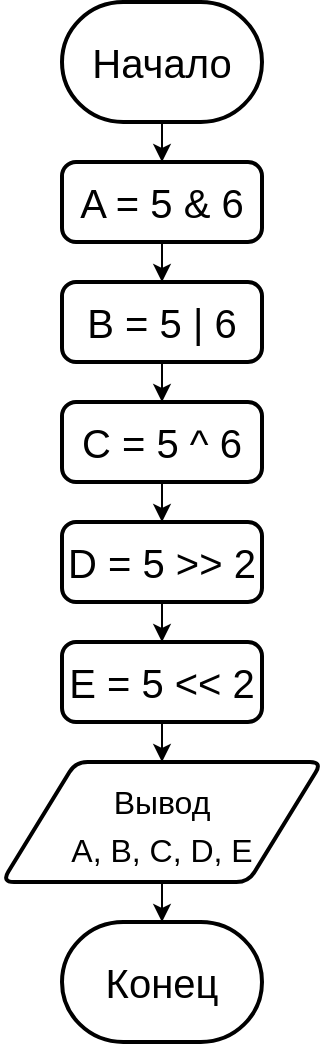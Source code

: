 <mxfile version="16.5.1" type="device"><diagram id="C5RBs43oDa-KdzZeNtuy" name="Page-1"><mxGraphModel dx="1038" dy="641" grid="1" gridSize="10" guides="1" tooltips="1" connect="1" arrows="1" fold="1" page="1" pageScale="1" pageWidth="827" pageHeight="1169" math="0" shadow="0"><root><mxCell id="WIyWlLk6GJQsqaUBKTNV-0"/><mxCell id="WIyWlLk6GJQsqaUBKTNV-1" parent="WIyWlLk6GJQsqaUBKTNV-0"/><mxCell id="5FSRWbrrC5H5Z-ie-0Nd-8" style="edgeStyle=orthogonalEdgeStyle;rounded=0;orthogonalLoop=1;jettySize=auto;html=1;exitX=0.5;exitY=1;exitDx=0;exitDy=0;exitPerimeter=0;entryX=0.5;entryY=0;entryDx=0;entryDy=0;fontSize=20;" edge="1" parent="WIyWlLk6GJQsqaUBKTNV-1" source="5FSRWbrrC5H5Z-ie-0Nd-0" target="5FSRWbrrC5H5Z-ie-0Nd-2"><mxGeometry relative="1" as="geometry"/></mxCell><mxCell id="5FSRWbrrC5H5Z-ie-0Nd-0" value="&lt;font style=&quot;font-size: 20px&quot;&gt;Начало&lt;/font&gt;" style="strokeWidth=2;html=1;shape=mxgraph.flowchart.terminator;whiteSpace=wrap;" vertex="1" parent="WIyWlLk6GJQsqaUBKTNV-1"><mxGeometry x="364" y="10" width="100" height="60" as="geometry"/></mxCell><mxCell id="5FSRWbrrC5H5Z-ie-0Nd-1" value="Конец" style="strokeWidth=2;html=1;shape=mxgraph.flowchart.terminator;whiteSpace=wrap;fontSize=20;" vertex="1" parent="WIyWlLk6GJQsqaUBKTNV-1"><mxGeometry x="364" y="470" width="100" height="60" as="geometry"/></mxCell><mxCell id="5FSRWbrrC5H5Z-ie-0Nd-9" style="edgeStyle=orthogonalEdgeStyle;rounded=0;orthogonalLoop=1;jettySize=auto;html=1;exitX=0.5;exitY=1;exitDx=0;exitDy=0;entryX=0.5;entryY=0;entryDx=0;entryDy=0;fontSize=20;" edge="1" parent="WIyWlLk6GJQsqaUBKTNV-1" source="5FSRWbrrC5H5Z-ie-0Nd-2" target="5FSRWbrrC5H5Z-ie-0Nd-3"><mxGeometry relative="1" as="geometry"/></mxCell><mxCell id="5FSRWbrrC5H5Z-ie-0Nd-2" value="A = 5 &amp;amp; 6" style="rounded=1;whiteSpace=wrap;html=1;absoluteArcSize=1;arcSize=14;strokeWidth=2;fontSize=20;" vertex="1" parent="WIyWlLk6GJQsqaUBKTNV-1"><mxGeometry x="364" y="90" width="100" height="40" as="geometry"/></mxCell><mxCell id="5FSRWbrrC5H5Z-ie-0Nd-10" style="edgeStyle=orthogonalEdgeStyle;rounded=0;orthogonalLoop=1;jettySize=auto;html=1;exitX=0.5;exitY=1;exitDx=0;exitDy=0;entryX=0.5;entryY=0;entryDx=0;entryDy=0;fontSize=20;" edge="1" parent="WIyWlLk6GJQsqaUBKTNV-1" source="5FSRWbrrC5H5Z-ie-0Nd-3" target="5FSRWbrrC5H5Z-ie-0Nd-4"><mxGeometry relative="1" as="geometry"/></mxCell><mxCell id="5FSRWbrrC5H5Z-ie-0Nd-3" value="B = 5 | 6" style="rounded=1;whiteSpace=wrap;html=1;absoluteArcSize=1;arcSize=14;strokeWidth=2;fontSize=20;" vertex="1" parent="WIyWlLk6GJQsqaUBKTNV-1"><mxGeometry x="364" y="150" width="100" height="40" as="geometry"/></mxCell><mxCell id="5FSRWbrrC5H5Z-ie-0Nd-11" style="edgeStyle=orthogonalEdgeStyle;rounded=0;orthogonalLoop=1;jettySize=auto;html=1;exitX=0.5;exitY=1;exitDx=0;exitDy=0;entryX=0.5;entryY=0;entryDx=0;entryDy=0;fontSize=20;" edge="1" parent="WIyWlLk6GJQsqaUBKTNV-1" source="5FSRWbrrC5H5Z-ie-0Nd-4" target="5FSRWbrrC5H5Z-ie-0Nd-5"><mxGeometry relative="1" as="geometry"/></mxCell><mxCell id="5FSRWbrrC5H5Z-ie-0Nd-4" value="C = 5 ^ 6" style="rounded=1;whiteSpace=wrap;html=1;absoluteArcSize=1;arcSize=14;strokeWidth=2;fontSize=20;" vertex="1" parent="WIyWlLk6GJQsqaUBKTNV-1"><mxGeometry x="364" y="210" width="100" height="40" as="geometry"/></mxCell><mxCell id="5FSRWbrrC5H5Z-ie-0Nd-12" style="edgeStyle=orthogonalEdgeStyle;rounded=0;orthogonalLoop=1;jettySize=auto;html=1;exitX=0.5;exitY=1;exitDx=0;exitDy=0;entryX=0.5;entryY=0;entryDx=0;entryDy=0;fontSize=20;" edge="1" parent="WIyWlLk6GJQsqaUBKTNV-1" source="5FSRWbrrC5H5Z-ie-0Nd-5" target="5FSRWbrrC5H5Z-ie-0Nd-6"><mxGeometry relative="1" as="geometry"/></mxCell><mxCell id="5FSRWbrrC5H5Z-ie-0Nd-5" value="D = 5 &amp;gt;&amp;gt; 2" style="rounded=1;whiteSpace=wrap;html=1;absoluteArcSize=1;arcSize=14;strokeWidth=2;fontSize=20;" vertex="1" parent="WIyWlLk6GJQsqaUBKTNV-1"><mxGeometry x="364" y="270" width="100" height="40" as="geometry"/></mxCell><mxCell id="5FSRWbrrC5H5Z-ie-0Nd-13" style="edgeStyle=orthogonalEdgeStyle;rounded=0;orthogonalLoop=1;jettySize=auto;html=1;exitX=0.5;exitY=1;exitDx=0;exitDy=0;entryX=0.5;entryY=0;entryDx=0;entryDy=0;fontSize=20;" edge="1" parent="WIyWlLk6GJQsqaUBKTNV-1" source="5FSRWbrrC5H5Z-ie-0Nd-6" target="5FSRWbrrC5H5Z-ie-0Nd-7"><mxGeometry relative="1" as="geometry"/></mxCell><mxCell id="5FSRWbrrC5H5Z-ie-0Nd-6" value="E = 5 &amp;lt;&amp;lt; 2" style="rounded=1;whiteSpace=wrap;html=1;absoluteArcSize=1;arcSize=14;strokeWidth=2;fontSize=20;" vertex="1" parent="WIyWlLk6GJQsqaUBKTNV-1"><mxGeometry x="364" y="330" width="100" height="40" as="geometry"/></mxCell><mxCell id="5FSRWbrrC5H5Z-ie-0Nd-14" style="edgeStyle=orthogonalEdgeStyle;rounded=0;orthogonalLoop=1;jettySize=auto;html=1;exitX=0.5;exitY=1;exitDx=0;exitDy=0;entryX=0.5;entryY=0;entryDx=0;entryDy=0;entryPerimeter=0;fontSize=20;" edge="1" parent="WIyWlLk6GJQsqaUBKTNV-1" source="5FSRWbrrC5H5Z-ie-0Nd-7" target="5FSRWbrrC5H5Z-ie-0Nd-1"><mxGeometry relative="1" as="geometry"/></mxCell><mxCell id="5FSRWbrrC5H5Z-ie-0Nd-7" value="&lt;font style=&quot;font-size: 16px&quot;&gt;Вывод&lt;br&gt;A, B, C, D, E&lt;/font&gt;" style="shape=parallelogram;html=1;strokeWidth=2;perimeter=parallelogramPerimeter;whiteSpace=wrap;rounded=1;arcSize=12;size=0.23;fontSize=20;" vertex="1" parent="WIyWlLk6GJQsqaUBKTNV-1"><mxGeometry x="334" y="390" width="160" height="60" as="geometry"/></mxCell></root></mxGraphModel></diagram></mxfile>